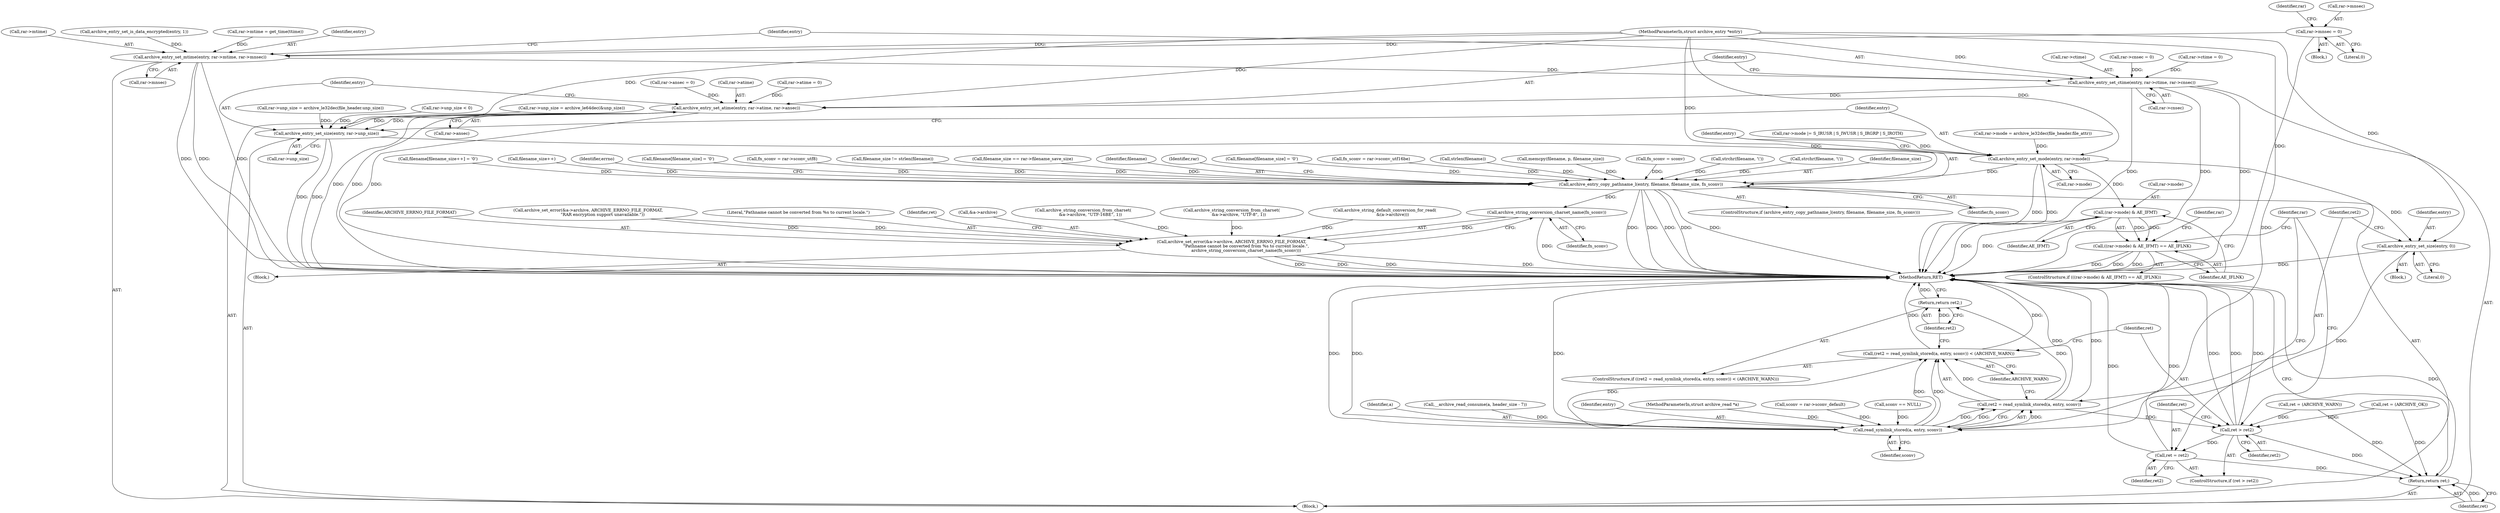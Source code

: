 digraph "0_libarchive_5562545b5562f6d12a4ef991fae158bf4ccf92b6@pointer" {
"1000339" [label="(Call,rar->mnsec = 0)"];
"1001626" [label="(Call,archive_entry_set_mtime(entry, rar->mtime, rar->mnsec))"];
"1001634" [label="(Call,archive_entry_set_ctime(entry, rar->ctime, rar->cnsec))"];
"1001642" [label="(Call,archive_entry_set_atime(entry, rar->atime, rar->ansec))"];
"1001650" [label="(Call,archive_entry_set_size(entry, rar->unp_size))"];
"1001655" [label="(Call,archive_entry_set_mode(entry, rar->mode))"];
"1001661" [label="(Call,archive_entry_copy_pathname_l(entry, filename, filename_size, fn_sconv))"];
"1001688" [label="(Call,archive_string_conversion_charset_name(fn_sconv))"];
"1001681" [label="(Call,archive_set_error(&a->archive, ARCHIVE_ERRNO_FILE_FORMAT,\n                      \"Pathname cannot be converted from %s to current locale.\",\n                      archive_string_conversion_charset_name(fn_sconv)))"];
"1001707" [label="(Call,archive_entry_set_size(entry, 0))"];
"1001714" [label="(Call,read_symlink_stored(a, entry, sconv))"];
"1001711" [label="(Call,(ret2 = read_symlink_stored(a, entry, sconv)) < (ARCHIVE_WARN))"];
"1001712" [label="(Call,ret2 = read_symlink_stored(a, entry, sconv))"];
"1001719" [label="(Return,return ret2;)"];
"1001722" [label="(Call,ret > ret2)"];
"1001725" [label="(Call,ret = ret2)"];
"1001739" [label="(Return,return ret;)"];
"1001695" [label="(Call,(rar->mode) & AE_IFMT)"];
"1001694" [label="(Call,((rar->mode) & AE_IFMT) == AE_IFLNK)"];
"1001682" [label="(Call,&a->archive)"];
"1001483" [label="(Call,rar->mode = archive_le32dec(file_header.file_attr))"];
"1001628" [label="(Call,rar->mtime)"];
"1001726" [label="(Identifier,ret)"];
"1001693" [label="(ControlStructure,if (((rar->mode) & AE_IFMT) == AE_IFLNK))"];
"1001651" [label="(Identifier,entry)"];
"1000463" [label="(Call,archive_entry_set_is_data_encrypted(entry, 1))"];
"1000118" [label="(MethodParameterIn,struct archive_read *a)"];
"1001631" [label="(Call,rar->mnsec)"];
"1001688" [label="(Call,archive_string_conversion_charset_name(fn_sconv))"];
"1000963" [label="(Call,archive_string_conversion_from_charset(\n           &a->archive, \"UTF-16BE\", 1))"];
"1001697" [label="(Identifier,rar)"];
"1000442" [label="(Call,rar->mtime = get_time(ttime))"];
"1000704" [label="(Call,filename[filename_size] = '\0')"];
"1000183" [label="(Call,sconv = rar->sconv_default)"];
"1001723" [label="(Identifier,ret)"];
"1001666" [label="(Block,)"];
"1001701" [label="(Block,)"];
"1000978" [label="(Call,fn_sconv = rar->sconv_utf16be)"];
"1001694" [label="(Call,((rar->mode) & AE_IFMT) == AE_IFLNK)"];
"1001644" [label="(Call,rar->atime)"];
"1001656" [label="(Identifier,entry)"];
"1000743" [label="(Call,strlen(filename))"];
"1000339" [label="(Call,rar->mnsec = 0)"];
"1001023" [label="(Call,archive_string_conversion_from_charset(\n           &a->archive, \"UTF-8\", 1))"];
"1000700" [label="(Call,memcpy(filename, p, filename_size))"];
"1000173" [label="(Call,archive_string_default_conversion_for_read(\n            &(a->archive)))"];
"1001689" [label="(Identifier,fn_sconv)"];
"1000329" [label="(Call,rar->cnsec = 0)"];
"1001690" [label="(Call,ret = (ARCHIVE_WARN))"];
"1000324" [label="(Call,rar->ctime = 0)"];
"1001720" [label="(Identifier,ret2)"];
"1000119" [label="(MethodParameterIn,struct archive_entry *entry)"];
"1000159" [label="(Call,sconv == NULL)"];
"1001468" [label="(Call,rar->mode |= S_IRUSR | S_IWUSR | S_IRGRP | S_IROTH)"];
"1000140" [label="(Call,ret = (ARCHIVE_OK))"];
"1001725" [label="(Call,ret = ret2)"];
"1001060" [label="(Call,fn_sconv = sconv)"];
"1001721" [label="(ControlStructure,if (ret > ret2))"];
"1001715" [label="(Identifier,a)"];
"1000554" [label="(Call,rar->unp_size < 0)"];
"1001636" [label="(Call,rar->ctime)"];
"1001707" [label="(Call,archive_entry_set_size(entry, 0))"];
"1001717" [label="(Identifier,sconv)"];
"1001626" [label="(Call,archive_entry_set_mtime(entry, rar->mtime, rar->mnsec))"];
"1001724" [label="(Identifier,ret2)"];
"1001731" [label="(Identifier,rar)"];
"1001662" [label="(Identifier,entry)"];
"1001047" [label="(Call,strchr(filename, '\\'))"];
"1001392" [label="(Call,__archive_read_consume(a, header_size - 7))"];
"1001639" [label="(Call,rar->cnsec)"];
"1000263" [label="(Block,)"];
"1001657" [label="(Call,rar->mode)"];
"1001739" [label="(Return,return ret;)"];
"1001665" [label="(Identifier,fn_sconv)"];
"1000343" [label="(Literal,0)"];
"1001719" [label="(Return,return ret2;)"];
"1001708" [label="(Identifier,entry)"];
"1000314" [label="(Call,rar->atime = 0)"];
"1001635" [label="(Identifier,entry)"];
"1001727" [label="(Identifier,ret2)"];
"1001710" [label="(ControlStructure,if ((ret2 = read_symlink_stored(a, entry, sconv)) < (ARCHIVE_WARN)))"];
"1001714" [label="(Call,read_symlink_stored(a, entry, sconv))"];
"1001681" [label="(Call,archive_set_error(&a->archive, ARCHIVE_ERRNO_FILE_FORMAT,\n                      \"Pathname cannot be converted from %s to current locale.\",\n                      archive_string_conversion_charset_name(fn_sconv)))"];
"1001718" [label="(Identifier,ARCHIVE_WARN)"];
"1001695" [label="(Call,(rar->mode) & AE_IFMT)"];
"1001711" [label="(Call,(ret2 = read_symlink_stored(a, entry, sconv)) < (ARCHIVE_WARN))"];
"1000121" [label="(Block,)"];
"1001067" [label="(Call,strchr(filename, '\\'))"];
"1000522" [label="(Call,rar->unp_size = archive_le64dec(&unp_size))"];
"1001740" [label="(Identifier,ret)"];
"1000346" [label="(Identifier,rar)"];
"1001634" [label="(Call,archive_entry_set_ctime(entry, rar->ctime, rar->cnsec))"];
"1001716" [label="(Identifier,entry)"];
"1000539" [label="(Call,rar->unp_size = archive_le32dec(file_header.unp_size))"];
"1001712" [label="(Call,ret2 = read_symlink_stored(a, entry, sconv))"];
"1001741" [label="(MethodReturn,RET)"];
"1001647" [label="(Call,rar->ansec)"];
"1001686" [label="(Identifier,ARCHIVE_ERRNO_FILE_FORMAT)"];
"1000471" [label="(Call,archive_set_error(&a->archive, ARCHIVE_ERRNO_FILE_FORMAT,\n                      \"RAR encryption support unavailable.\"))"];
"1001652" [label="(Call,rar->unp_size)"];
"1001713" [label="(Identifier,ret2)"];
"1001660" [label="(ControlStructure,if (archive_entry_copy_pathname_l(entry, filename, filename_size, fn_sconv)))"];
"1001687" [label="(Literal,\"Pathname cannot be converted from %s to current locale.\")"];
"1001661" [label="(Call,archive_entry_copy_pathname_l(entry, filename, filename_size, fn_sconv))"];
"1001643" [label="(Identifier,entry)"];
"1001664" [label="(Identifier,filename_size)"];
"1001700" [label="(Identifier,AE_IFLNK)"];
"1001691" [label="(Identifier,ret)"];
"1001642" [label="(Call,archive_entry_set_atime(entry, rar->atime, rar->ansec))"];
"1000941" [label="(Call,filename[filename_size++] = '\0')"];
"1001699" [label="(Identifier,AE_IFMT)"];
"1001696" [label="(Call,rar->mode)"];
"1000944" [label="(Call,filename_size++)"];
"1001722" [label="(Call,ret > ret2)"];
"1001669" [label="(Identifier,errno)"];
"1000947" [label="(Call,filename[filename_size] = '\0')"];
"1001038" [label="(Call,fn_sconv = rar->sconv_utf8)"];
"1000717" [label="(Call,filename_size != strlen(filename))"];
"1001627" [label="(Identifier,entry)"];
"1001704" [label="(Identifier,rar)"];
"1000319" [label="(Call,rar->ansec = 0)"];
"1001655" [label="(Call,archive_entry_set_mode(entry, rar->mode))"];
"1000340" [label="(Call,rar->mnsec)"];
"1001650" [label="(Call,archive_entry_set_size(entry, rar->unp_size))"];
"1001709" [label="(Literal,0)"];
"1001084" [label="(Call,filename_size == rar->filename_save_size)"];
"1001663" [label="(Identifier,filename)"];
"1000339" -> "1000263"  [label="AST: "];
"1000339" -> "1000343"  [label="CFG: "];
"1000340" -> "1000339"  [label="AST: "];
"1000343" -> "1000339"  [label="AST: "];
"1000346" -> "1000339"  [label="CFG: "];
"1000339" -> "1001741"  [label="DDG: "];
"1000339" -> "1001626"  [label="DDG: "];
"1001626" -> "1000121"  [label="AST: "];
"1001626" -> "1001631"  [label="CFG: "];
"1001627" -> "1001626"  [label="AST: "];
"1001628" -> "1001626"  [label="AST: "];
"1001631" -> "1001626"  [label="AST: "];
"1001635" -> "1001626"  [label="CFG: "];
"1001626" -> "1001741"  [label="DDG: "];
"1001626" -> "1001741"  [label="DDG: "];
"1001626" -> "1001741"  [label="DDG: "];
"1000463" -> "1001626"  [label="DDG: "];
"1000119" -> "1001626"  [label="DDG: "];
"1000442" -> "1001626"  [label="DDG: "];
"1001626" -> "1001634"  [label="DDG: "];
"1001634" -> "1000121"  [label="AST: "];
"1001634" -> "1001639"  [label="CFG: "];
"1001635" -> "1001634"  [label="AST: "];
"1001636" -> "1001634"  [label="AST: "];
"1001639" -> "1001634"  [label="AST: "];
"1001643" -> "1001634"  [label="CFG: "];
"1001634" -> "1001741"  [label="DDG: "];
"1001634" -> "1001741"  [label="DDG: "];
"1001634" -> "1001741"  [label="DDG: "];
"1000119" -> "1001634"  [label="DDG: "];
"1000324" -> "1001634"  [label="DDG: "];
"1000329" -> "1001634"  [label="DDG: "];
"1001634" -> "1001642"  [label="DDG: "];
"1001642" -> "1000121"  [label="AST: "];
"1001642" -> "1001647"  [label="CFG: "];
"1001643" -> "1001642"  [label="AST: "];
"1001644" -> "1001642"  [label="AST: "];
"1001647" -> "1001642"  [label="AST: "];
"1001651" -> "1001642"  [label="CFG: "];
"1001642" -> "1001741"  [label="DDG: "];
"1001642" -> "1001741"  [label="DDG: "];
"1001642" -> "1001741"  [label="DDG: "];
"1000119" -> "1001642"  [label="DDG: "];
"1000314" -> "1001642"  [label="DDG: "];
"1000319" -> "1001642"  [label="DDG: "];
"1001642" -> "1001650"  [label="DDG: "];
"1001650" -> "1000121"  [label="AST: "];
"1001650" -> "1001652"  [label="CFG: "];
"1001651" -> "1001650"  [label="AST: "];
"1001652" -> "1001650"  [label="AST: "];
"1001656" -> "1001650"  [label="CFG: "];
"1001650" -> "1001741"  [label="DDG: "];
"1001650" -> "1001741"  [label="DDG: "];
"1000119" -> "1001650"  [label="DDG: "];
"1000539" -> "1001650"  [label="DDG: "];
"1000554" -> "1001650"  [label="DDG: "];
"1000522" -> "1001650"  [label="DDG: "];
"1001650" -> "1001655"  [label="DDG: "];
"1001655" -> "1000121"  [label="AST: "];
"1001655" -> "1001657"  [label="CFG: "];
"1001656" -> "1001655"  [label="AST: "];
"1001657" -> "1001655"  [label="AST: "];
"1001662" -> "1001655"  [label="CFG: "];
"1001655" -> "1001741"  [label="DDG: "];
"1001655" -> "1001741"  [label="DDG: "];
"1000119" -> "1001655"  [label="DDG: "];
"1001468" -> "1001655"  [label="DDG: "];
"1001483" -> "1001655"  [label="DDG: "];
"1001655" -> "1001661"  [label="DDG: "];
"1001655" -> "1001695"  [label="DDG: "];
"1001661" -> "1001660"  [label="AST: "];
"1001661" -> "1001665"  [label="CFG: "];
"1001662" -> "1001661"  [label="AST: "];
"1001663" -> "1001661"  [label="AST: "];
"1001664" -> "1001661"  [label="AST: "];
"1001665" -> "1001661"  [label="AST: "];
"1001669" -> "1001661"  [label="CFG: "];
"1001697" -> "1001661"  [label="CFG: "];
"1001661" -> "1001741"  [label="DDG: "];
"1001661" -> "1001741"  [label="DDG: "];
"1001661" -> "1001741"  [label="DDG: "];
"1001661" -> "1001741"  [label="DDG: "];
"1001661" -> "1001741"  [label="DDG: "];
"1000119" -> "1001661"  [label="DDG: "];
"1000941" -> "1001661"  [label="DDG: "];
"1001047" -> "1001661"  [label="DDG: "];
"1000947" -> "1001661"  [label="DDG: "];
"1000704" -> "1001661"  [label="DDG: "];
"1001067" -> "1001661"  [label="DDG: "];
"1000743" -> "1001661"  [label="DDG: "];
"1000944" -> "1001661"  [label="DDG: "];
"1001084" -> "1001661"  [label="DDG: "];
"1000717" -> "1001661"  [label="DDG: "];
"1000700" -> "1001661"  [label="DDG: "];
"1001060" -> "1001661"  [label="DDG: "];
"1000978" -> "1001661"  [label="DDG: "];
"1001038" -> "1001661"  [label="DDG: "];
"1001661" -> "1001688"  [label="DDG: "];
"1001661" -> "1001707"  [label="DDG: "];
"1001688" -> "1001681"  [label="AST: "];
"1001688" -> "1001689"  [label="CFG: "];
"1001689" -> "1001688"  [label="AST: "];
"1001681" -> "1001688"  [label="CFG: "];
"1001688" -> "1001741"  [label="DDG: "];
"1001688" -> "1001681"  [label="DDG: "];
"1001681" -> "1001666"  [label="AST: "];
"1001682" -> "1001681"  [label="AST: "];
"1001686" -> "1001681"  [label="AST: "];
"1001687" -> "1001681"  [label="AST: "];
"1001691" -> "1001681"  [label="CFG: "];
"1001681" -> "1001741"  [label="DDG: "];
"1001681" -> "1001741"  [label="DDG: "];
"1001681" -> "1001741"  [label="DDG: "];
"1001681" -> "1001741"  [label="DDG: "];
"1001023" -> "1001681"  [label="DDG: "];
"1000471" -> "1001681"  [label="DDG: "];
"1000471" -> "1001681"  [label="DDG: "];
"1000963" -> "1001681"  [label="DDG: "];
"1000173" -> "1001681"  [label="DDG: "];
"1001707" -> "1001701"  [label="AST: "];
"1001707" -> "1001709"  [label="CFG: "];
"1001708" -> "1001707"  [label="AST: "];
"1001709" -> "1001707"  [label="AST: "];
"1001713" -> "1001707"  [label="CFG: "];
"1001707" -> "1001741"  [label="DDG: "];
"1000119" -> "1001707"  [label="DDG: "];
"1001707" -> "1001714"  [label="DDG: "];
"1001714" -> "1001712"  [label="AST: "];
"1001714" -> "1001717"  [label="CFG: "];
"1001715" -> "1001714"  [label="AST: "];
"1001716" -> "1001714"  [label="AST: "];
"1001717" -> "1001714"  [label="AST: "];
"1001712" -> "1001714"  [label="CFG: "];
"1001714" -> "1001741"  [label="DDG: "];
"1001714" -> "1001741"  [label="DDG: "];
"1001714" -> "1001741"  [label="DDG: "];
"1001714" -> "1001711"  [label="DDG: "];
"1001714" -> "1001711"  [label="DDG: "];
"1001714" -> "1001711"  [label="DDG: "];
"1001714" -> "1001712"  [label="DDG: "];
"1001714" -> "1001712"  [label="DDG: "];
"1001714" -> "1001712"  [label="DDG: "];
"1001392" -> "1001714"  [label="DDG: "];
"1000118" -> "1001714"  [label="DDG: "];
"1000119" -> "1001714"  [label="DDG: "];
"1000159" -> "1001714"  [label="DDG: "];
"1000183" -> "1001714"  [label="DDG: "];
"1001711" -> "1001710"  [label="AST: "];
"1001711" -> "1001718"  [label="CFG: "];
"1001712" -> "1001711"  [label="AST: "];
"1001718" -> "1001711"  [label="AST: "];
"1001720" -> "1001711"  [label="CFG: "];
"1001723" -> "1001711"  [label="CFG: "];
"1001711" -> "1001741"  [label="DDG: "];
"1001711" -> "1001741"  [label="DDG: "];
"1001712" -> "1001711"  [label="DDG: "];
"1001713" -> "1001712"  [label="AST: "];
"1001718" -> "1001712"  [label="CFG: "];
"1001712" -> "1001741"  [label="DDG: "];
"1001712" -> "1001741"  [label="DDG: "];
"1001712" -> "1001719"  [label="DDG: "];
"1001712" -> "1001722"  [label="DDG: "];
"1001719" -> "1001710"  [label="AST: "];
"1001719" -> "1001720"  [label="CFG: "];
"1001720" -> "1001719"  [label="AST: "];
"1001741" -> "1001719"  [label="CFG: "];
"1001719" -> "1001741"  [label="DDG: "];
"1001720" -> "1001719"  [label="DDG: "];
"1001722" -> "1001721"  [label="AST: "];
"1001722" -> "1001724"  [label="CFG: "];
"1001723" -> "1001722"  [label="AST: "];
"1001724" -> "1001722"  [label="AST: "];
"1001726" -> "1001722"  [label="CFG: "];
"1001731" -> "1001722"  [label="CFG: "];
"1001722" -> "1001741"  [label="DDG: "];
"1001722" -> "1001741"  [label="DDG: "];
"1001722" -> "1001741"  [label="DDG: "];
"1001690" -> "1001722"  [label="DDG: "];
"1000140" -> "1001722"  [label="DDG: "];
"1001722" -> "1001725"  [label="DDG: "];
"1001722" -> "1001739"  [label="DDG: "];
"1001725" -> "1001721"  [label="AST: "];
"1001725" -> "1001727"  [label="CFG: "];
"1001726" -> "1001725"  [label="AST: "];
"1001727" -> "1001725"  [label="AST: "];
"1001731" -> "1001725"  [label="CFG: "];
"1001725" -> "1001741"  [label="DDG: "];
"1001725" -> "1001741"  [label="DDG: "];
"1001725" -> "1001739"  [label="DDG: "];
"1001739" -> "1000121"  [label="AST: "];
"1001739" -> "1001740"  [label="CFG: "];
"1001740" -> "1001739"  [label="AST: "];
"1001741" -> "1001739"  [label="CFG: "];
"1001739" -> "1001741"  [label="DDG: "];
"1001740" -> "1001739"  [label="DDG: "];
"1000140" -> "1001739"  [label="DDG: "];
"1001690" -> "1001739"  [label="DDG: "];
"1001695" -> "1001694"  [label="AST: "];
"1001695" -> "1001699"  [label="CFG: "];
"1001696" -> "1001695"  [label="AST: "];
"1001699" -> "1001695"  [label="AST: "];
"1001700" -> "1001695"  [label="CFG: "];
"1001695" -> "1001741"  [label="DDG: "];
"1001695" -> "1001741"  [label="DDG: "];
"1001695" -> "1001694"  [label="DDG: "];
"1001695" -> "1001694"  [label="DDG: "];
"1001694" -> "1001693"  [label="AST: "];
"1001694" -> "1001700"  [label="CFG: "];
"1001700" -> "1001694"  [label="AST: "];
"1001704" -> "1001694"  [label="CFG: "];
"1001731" -> "1001694"  [label="CFG: "];
"1001694" -> "1001741"  [label="DDG: "];
"1001694" -> "1001741"  [label="DDG: "];
"1001694" -> "1001741"  [label="DDG: "];
}
